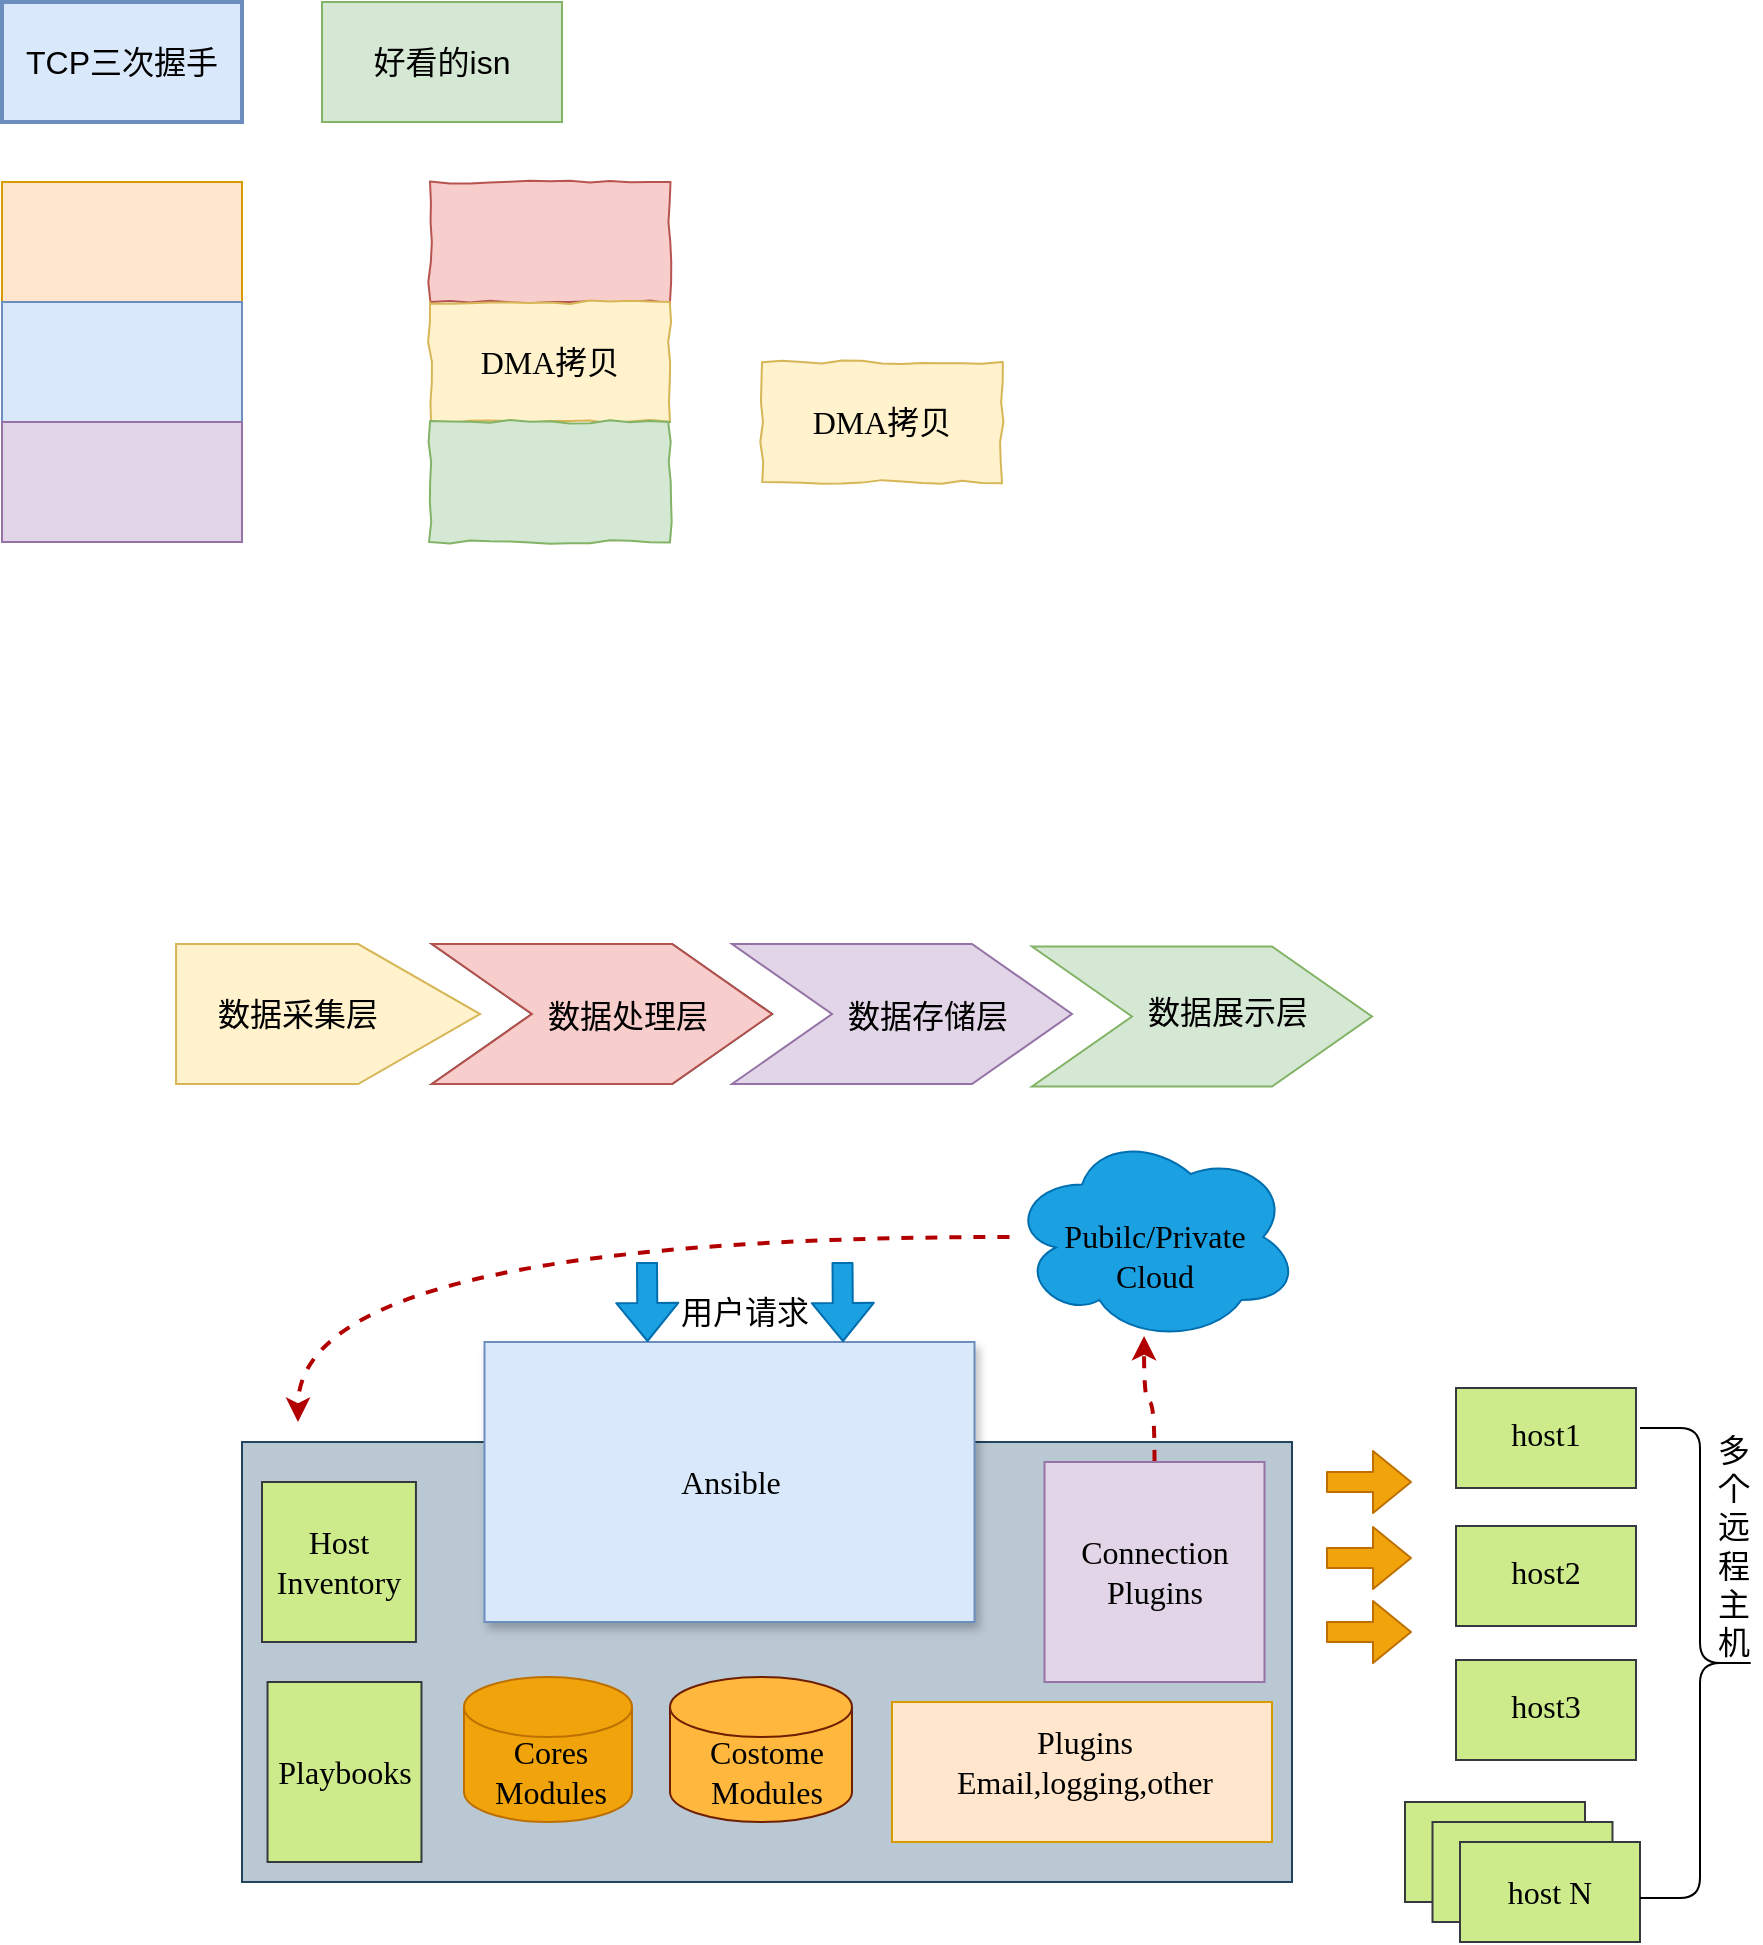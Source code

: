 <mxfile version="14.1.9" type="github">
  <diagram id="j8yHR8XlUsV2LLrprNr8" name="第 1 页">
    <mxGraphModel dx="782" dy="1652" grid="1" gridSize="10" guides="1" tooltips="1" connect="1" arrows="1" fold="1" page="1" pageScale="1" pageWidth="827" pageHeight="1169" background="none" math="0" shadow="0">
      <root>
        <mxCell id="0" />
        <mxCell id="1" parent="0" />
        <mxCell id="nECxH6xkwldsRKD7GX-M-1" value="&lt;font style=&quot;font-size: 16px&quot;&gt;TCP三次握手&lt;/font&gt;" style="whiteSpace=wrap;html=1;strokeWidth=2;fillWeight=4;hachureGap=8;hachureAngle=45;fillColor=#dae8fc;strokeColor=#6c8ebf;" parent="1" vertex="1">
          <mxGeometry x="15" y="-70" width="120" height="60" as="geometry" />
        </mxCell>
        <mxCell id="nECxH6xkwldsRKD7GX-M-2" value="&lt;font style=&quot;font-size: 16px&quot;&gt;好看的isn&lt;/font&gt;" style="whiteSpace=wrap;html=1;fillColor=#d5e8d4;strokeColor=#82b366;" parent="1" vertex="1">
          <mxGeometry x="175" y="-70" width="120" height="60" as="geometry" />
        </mxCell>
        <mxCell id="nECxH6xkwldsRKD7GX-M-4" value="" style="whiteSpace=wrap;html=1;fillColor=#ffe6cc;strokeColor=#d79b00;shadow=0;" parent="1" vertex="1">
          <mxGeometry x="15" y="20" width="120" height="60" as="geometry" />
        </mxCell>
        <mxCell id="nECxH6xkwldsRKD7GX-M-5" value="" style="whiteSpace=wrap;html=1;fillColor=#dae8fc;strokeColor=#6c8ebf;shadow=0;" parent="1" vertex="1">
          <mxGeometry x="15" y="80" width="120" height="60" as="geometry" />
        </mxCell>
        <mxCell id="nECxH6xkwldsRKD7GX-M-6" value="" style="whiteSpace=wrap;html=1;fillColor=#e1d5e7;strokeColor=#9673a6;shadow=0;" parent="1" vertex="1">
          <mxGeometry x="15" y="140" width="120" height="60" as="geometry" />
        </mxCell>
        <mxCell id="nECxH6xkwldsRKD7GX-M-7" value="" style="whiteSpace=wrap;fillColor=#f8cecc;strokeColor=#b85450;shadow=0;fontFamily=Helvetica;html=1;comic=1;" parent="1" vertex="1">
          <mxGeometry x="229" y="20" width="120" height="60" as="geometry" />
        </mxCell>
        <mxCell id="nECxH6xkwldsRKD7GX-M-8" value="&lt;p&gt;&lt;font style=&quot;font-size: 16px&quot; face=&quot;Comic Sans MS&quot;&gt;DMA拷贝&lt;/font&gt;&lt;/p&gt;" style="whiteSpace=wrap;html=1;fillColor=#fff2cc;strokeColor=#d6b656;shadow=0;fontFamily=Helvetica;comic=1;" parent="1" vertex="1">
          <mxGeometry x="229" y="80" width="120" height="60" as="geometry" />
        </mxCell>
        <mxCell id="nECxH6xkwldsRKD7GX-M-9" value="" style="whiteSpace=wrap;html=1;fillColor=#d5e8d4;strokeColor=#82b366;shadow=0;fontFamily=Helvetica;comic=1;" parent="1" vertex="1">
          <mxGeometry x="229" y="140" width="120" height="60" as="geometry" />
        </mxCell>
        <mxCell id="f5DRvRE9oS0pxRLFFLRc-1" value="" style="shape=step;perimeter=stepPerimeter;whiteSpace=wrap;html=1;fixedSize=1;size=50;" parent="1" vertex="1">
          <mxGeometry x="230" y="401.01" width="170" height="70" as="geometry" />
        </mxCell>
        <mxCell id="f5DRvRE9oS0pxRLFFLRc-8" value="" style="shape=offPageConnector;whiteSpace=wrap;html=1;rotation=-90;align=left;size=0.401;labelBackgroundColor=#ffffff;fillColor=#fff2cc;strokeColor=#d6b656;" parent="1" vertex="1">
          <mxGeometry x="143.03" y="360" width="70" height="152.02" as="geometry" />
        </mxCell>
        <mxCell id="f5DRvRE9oS0pxRLFFLRc-10" value="&lt;font style=&quot;font-size: 16px&quot;&gt;&lt;span&gt;数据采集层&lt;/span&gt;&lt;/font&gt;" style="text;html=1;strokeColor=none;fillColor=none;align=center;verticalAlign=middle;whiteSpace=wrap;fontFamily=Comic Sans MS;fontSize=18;" parent="1" vertex="1">
          <mxGeometry x="117.5" y="423.51" width="90" height="25" as="geometry" />
        </mxCell>
        <mxCell id="f5DRvRE9oS0pxRLFFLRc-11" value="&lt;font style=&quot;font-size: 16px&quot;&gt;&lt;span&gt;数据处理层&lt;/span&gt;&lt;/font&gt;" style="text;html=1;strokeColor=none;fillColor=none;align=center;verticalAlign=middle;whiteSpace=wrap;fontFamily=Comic Sans MS;fontSize=18;" parent="1" vertex="1">
          <mxGeometry x="277.5" y="423.51" width="100" height="27.5" as="geometry" />
        </mxCell>
        <mxCell id="f5DRvRE9oS0pxRLFFLRc-12" value="" style="shape=step;perimeter=stepPerimeter;whiteSpace=wrap;html=1;fixedSize=1;size=50;fillColor=#f8cecc;strokeColor=#b85450;" parent="1" vertex="1">
          <mxGeometry x="230" y="401.01" width="170" height="70" as="geometry" />
        </mxCell>
        <mxCell id="f5DRvRE9oS0pxRLFFLRc-13" value="&lt;font style=&quot;font-size: 16px&quot;&gt;&lt;span&gt;数据处理层&lt;/span&gt;&lt;/font&gt;" style="text;html=1;strokeColor=none;fillColor=none;align=center;verticalAlign=middle;whiteSpace=wrap;fontFamily=Comic Sans MS;fontSize=18;" parent="1" vertex="1">
          <mxGeometry x="277.5" y="423.51" width="100" height="27.5" as="geometry" />
        </mxCell>
        <mxCell id="f5DRvRE9oS0pxRLFFLRc-14" value="" style="shape=step;perimeter=stepPerimeter;whiteSpace=wrap;html=1;fixedSize=1;size=50;fillColor=#e1d5e7;strokeColor=#9673a6;" parent="1" vertex="1">
          <mxGeometry x="380" y="401.01" width="170" height="70" as="geometry" />
        </mxCell>
        <mxCell id="f5DRvRE9oS0pxRLFFLRc-15" value="&lt;font style=&quot;font-size: 16px&quot;&gt;&lt;span&gt;数据存储层&lt;/span&gt;&lt;/font&gt;" style="text;html=1;strokeColor=none;fillColor=none;align=center;verticalAlign=middle;whiteSpace=wrap;fontFamily=Comic Sans MS;fontSize=18;" parent="1" vertex="1">
          <mxGeometry x="427.5" y="423.51" width="100" height="27.5" as="geometry" />
        </mxCell>
        <mxCell id="f5DRvRE9oS0pxRLFFLRc-16" value="" style="shape=step;perimeter=stepPerimeter;whiteSpace=wrap;html=1;fixedSize=1;size=50;fillColor=#d5e8d4;strokeColor=#82b366;" parent="1" vertex="1">
          <mxGeometry x="530" y="402.26" width="170" height="70" as="geometry" />
        </mxCell>
        <mxCell id="f5DRvRE9oS0pxRLFFLRc-17" value="&lt;font style=&quot;font-size: 16px&quot;&gt;&lt;span&gt;数据展示层&lt;/span&gt;&lt;/font&gt;" style="text;html=1;strokeColor=none;fillColor=none;align=center;verticalAlign=middle;whiteSpace=wrap;fontFamily=Comic Sans MS;fontSize=18;" parent="1" vertex="1">
          <mxGeometry x="577.5" y="421.01" width="100" height="27.5" as="geometry" />
        </mxCell>
        <mxCell id="f5DRvRE9oS0pxRLFFLRc-50" value="&lt;p&gt;&lt;font style=&quot;font-size: 16px&quot; face=&quot;Comic Sans MS&quot;&gt;DMA拷贝&lt;/font&gt;&lt;/p&gt;" style="whiteSpace=wrap;html=1;fillColor=#fff2cc;strokeColor=#d6b656;shadow=0;fontFamily=Helvetica;comic=1;" parent="1" vertex="1">
          <mxGeometry x="395" y="110" width="120" height="60" as="geometry" />
        </mxCell>
        <mxCell id="bC5BdhrPkuQMpwbaLz4y-2" value="" style="whiteSpace=wrap;html=1;fillColor=#bac8d3;strokeColor=#23445d;shadow=0;" vertex="1" parent="1">
          <mxGeometry x="135" y="650" width="525" height="220" as="geometry" />
        </mxCell>
        <mxCell id="bC5BdhrPkuQMpwbaLz4y-1" value="" style="whiteSpace=wrap;html=1;fillColor=#dae8fc;strokeColor=#6c8ebf;shadow=1;" vertex="1" parent="1">
          <mxGeometry x="256.25" y="600" width="245" height="140" as="geometry" />
        </mxCell>
        <mxCell id="bC5BdhrPkuQMpwbaLz4y-3" value="" style="whiteSpace=wrap;html=1;fillColor=#cdeb8b;strokeColor=#36393d;shadow=0;" vertex="1" parent="1">
          <mxGeometry x="145" y="670" width="76.97" height="80" as="geometry" />
        </mxCell>
        <mxCell id="bC5BdhrPkuQMpwbaLz4y-4" value="" style="whiteSpace=wrap;html=1;fillColor=#cdeb8b;strokeColor=#36393d;shadow=0;" vertex="1" parent="1">
          <mxGeometry x="147.77" y="770" width="76.97" height="90" as="geometry" />
        </mxCell>
        <mxCell id="bC5BdhrPkuQMpwbaLz4y-5" value="" style="whiteSpace=wrap;html=1;fillColor=#cdeb8b;strokeColor=#36393d;shadow=0;" vertex="1" parent="1">
          <mxGeometry x="742" y="623" width="90" height="50" as="geometry" />
        </mxCell>
        <mxCell id="bC5BdhrPkuQMpwbaLz4y-31" style="edgeStyle=orthogonalEdgeStyle;curved=1;rounded=0;orthogonalLoop=1;jettySize=auto;html=1;exitX=0.5;exitY=0;exitDx=0;exitDy=0;entryX=0.464;entryY=0.971;entryDx=0;entryDy=0;entryPerimeter=0;dashed=1;strokeWidth=2;fontFamily=Tahoma;fontSize=16;fontColor=#000000;fillColor=#e51400;strokeColor=#B20000;" edge="1" parent="1" source="bC5BdhrPkuQMpwbaLz4y-6" target="bC5BdhrPkuQMpwbaLz4y-10">
          <mxGeometry relative="1" as="geometry" />
        </mxCell>
        <mxCell id="bC5BdhrPkuQMpwbaLz4y-6" value="" style="whiteSpace=wrap;html=1;fillColor=#e1d5e7;strokeColor=#9673a6;shadow=0;" vertex="1" parent="1">
          <mxGeometry x="536.25" y="660" width="110" height="110" as="geometry" />
        </mxCell>
        <mxCell id="bC5BdhrPkuQMpwbaLz4y-7" value="" style="whiteSpace=wrap;html=1;fillColor=#ffe6cc;strokeColor=#d79b00;shadow=0;" vertex="1" parent="1">
          <mxGeometry x="460" y="780" width="190" height="70" as="geometry" />
        </mxCell>
        <mxCell id="bC5BdhrPkuQMpwbaLz4y-8" value="" style="shape=cylinder3;whiteSpace=wrap;html=1;boundedLbl=1;backgroundOutline=1;size=15;fillColor=#f0a30a;strokeColor=#BD7000;fontColor=#ffffff;" vertex="1" parent="1">
          <mxGeometry x="246" y="767.5" width="84" height="72.5" as="geometry" />
        </mxCell>
        <mxCell id="bC5BdhrPkuQMpwbaLz4y-9" value="" style="shape=cylinder3;whiteSpace=wrap;html=1;boundedLbl=1;backgroundOutline=1;size=15;strokeColor=#6D1F00;fontColor=#ffffff;fillColor=#FFB83D;" vertex="1" parent="1">
          <mxGeometry x="349" y="767.5" width="91" height="72.5" as="geometry" />
        </mxCell>
        <mxCell id="bC5BdhrPkuQMpwbaLz4y-29" style="edgeStyle=orthogonalEdgeStyle;rounded=0;orthogonalLoop=1;jettySize=auto;html=1;fontFamily=Tahoma;fontSize=16;fontColor=#000000;curved=1;dashed=1;strokeWidth=2;fillColor=#e51400;strokeColor=#B20000;" edge="1" parent="1" source="bC5BdhrPkuQMpwbaLz4y-10">
          <mxGeometry relative="1" as="geometry">
            <mxPoint x="520" y="553" as="sourcePoint" />
            <mxPoint x="163" y="640" as="targetPoint" />
            <Array as="points">
              <mxPoint x="163" y="548" />
            </Array>
          </mxGeometry>
        </mxCell>
        <mxCell id="bC5BdhrPkuQMpwbaLz4y-10" value="" style="ellipse;shape=cloud;whiteSpace=wrap;html=1;fillColor=#1ba1e2;strokeColor=#006EAF;fontColor=#ffffff;" vertex="1" parent="1">
          <mxGeometry x="518.75" y="495" width="145" height="105" as="geometry" />
        </mxCell>
        <mxCell id="bC5BdhrPkuQMpwbaLz4y-11" value="Ansible" style="text;html=1;strokeColor=none;fillColor=none;align=center;verticalAlign=middle;whiteSpace=wrap;fontFamily=Tahoma;fontSize=16;" vertex="1" parent="1">
          <mxGeometry x="337.5" y="660" width="82.5" height="20" as="geometry" />
        </mxCell>
        <mxCell id="bC5BdhrPkuQMpwbaLz4y-12" value="&lt;div style=&quot;font-size: 16px;&quot;&gt;Connection&lt;/div&gt;&lt;div style=&quot;font-size: 16px;&quot;&gt;Plugins&lt;br style=&quot;font-size: 16px;&quot;&gt;&lt;/div&gt;" style="text;html=1;strokeColor=none;fillColor=none;align=center;verticalAlign=middle;whiteSpace=wrap;fontFamily=Tahoma;fontSize=16;" vertex="1" parent="1">
          <mxGeometry x="550" y="705" width="82.5" height="20" as="geometry" />
        </mxCell>
        <mxCell id="bC5BdhrPkuQMpwbaLz4y-14" value="&lt;div style=&quot;font-size: 16px;&quot;&gt;Costome&lt;/div&gt;&lt;div style=&quot;font-size: 16px;&quot;&gt;Modules&lt;br style=&quot;font-size: 16px;&quot;&gt;&lt;/div&gt;" style="text;html=1;strokeColor=none;fillColor=none;align=center;verticalAlign=middle;whiteSpace=wrap;fontFamily=Tahoma;fontSize=16;" vertex="1" parent="1">
          <mxGeometry x="356.25" y="805" width="82.5" height="20" as="geometry" />
        </mxCell>
        <mxCell id="bC5BdhrPkuQMpwbaLz4y-17" value="&lt;div&gt;Cores&lt;/div&gt;&lt;div&gt;Modules&lt;br&gt;&lt;/div&gt;" style="text;html=1;strokeColor=none;fillColor=none;align=center;verticalAlign=middle;whiteSpace=wrap;fontFamily=Tahoma;fontSize=16;" vertex="1" parent="1">
          <mxGeometry x="247.75" y="805" width="82.5" height="20" as="geometry" />
        </mxCell>
        <mxCell id="bC5BdhrPkuQMpwbaLz4y-19" value="&lt;div&gt;Host&lt;/div&gt;&lt;div&gt;Inventory&lt;br&gt;&lt;/div&gt;" style="text;html=1;strokeColor=none;fillColor=none;align=center;verticalAlign=middle;whiteSpace=wrap;fontFamily=Tahoma;fontSize=16;" vertex="1" parent="1">
          <mxGeometry x="142.24" y="700" width="82.5" height="20" as="geometry" />
        </mxCell>
        <mxCell id="bC5BdhrPkuQMpwbaLz4y-20" value="Playbooks" style="text;html=1;strokeColor=none;fillColor=none;align=center;verticalAlign=middle;whiteSpace=wrap;fontFamily=Tahoma;fontSize=16;" vertex="1" parent="1">
          <mxGeometry x="144.5" y="805" width="82.5" height="20" as="geometry" />
        </mxCell>
        <mxCell id="bC5BdhrPkuQMpwbaLz4y-21" value="&lt;div&gt;Plugins&lt;/div&gt;&lt;div&gt;Email,logging,other&lt;br&gt;&lt;/div&gt;" style="text;html=1;strokeColor=none;fillColor=none;align=center;verticalAlign=middle;whiteSpace=wrap;fontFamily=Tahoma;fontSize=16;" vertex="1" parent="1">
          <mxGeometry x="515" y="800" width="82.5" height="20" as="geometry" />
        </mxCell>
        <mxCell id="bC5BdhrPkuQMpwbaLz4y-22" value="host1" style="text;html=1;strokeColor=none;fillColor=none;align=center;verticalAlign=middle;whiteSpace=wrap;fontFamily=Tahoma;fontSize=16;" vertex="1" parent="1">
          <mxGeometry x="752" y="633" width="70" height="25" as="geometry" />
        </mxCell>
        <mxCell id="bC5BdhrPkuQMpwbaLz4y-23" value="&lt;div&gt;Pubilc/Private&lt;/div&gt;&lt;div&gt;Cloud&lt;br&gt;&lt;/div&gt;" style="text;html=1;strokeColor=none;fillColor=none;align=center;verticalAlign=middle;whiteSpace=wrap;fontFamily=Tahoma;fontSize=16;" vertex="1" parent="1">
          <mxGeometry x="550" y="546.5" width="82.5" height="20" as="geometry" />
        </mxCell>
        <mxCell id="bC5BdhrPkuQMpwbaLz4y-25" value="" style="curved=1;endArrow=classic;html=1;fontFamily=Tahoma;fontSize=16;fontColor=#000000;strokeColor=none;" edge="1" parent="1">
          <mxGeometry width="50" height="50" relative="1" as="geometry">
            <mxPoint x="510" y="540" as="sourcePoint" />
            <mxPoint x="170" y="630" as="targetPoint" />
            <Array as="points">
              <mxPoint x="440" y="530" />
              <mxPoint x="300" y="550" />
            </Array>
          </mxGeometry>
        </mxCell>
        <mxCell id="bC5BdhrPkuQMpwbaLz4y-34" value="" style="whiteSpace=wrap;html=1;fillColor=#cdeb8b;strokeColor=#36393d;shadow=0;" vertex="1" parent="1">
          <mxGeometry x="742" y="692" width="90" height="50" as="geometry" />
        </mxCell>
        <mxCell id="bC5BdhrPkuQMpwbaLz4y-35" value="host2" style="text;html=1;strokeColor=none;fillColor=none;align=center;verticalAlign=middle;whiteSpace=wrap;fontFamily=Tahoma;fontSize=16;" vertex="1" parent="1">
          <mxGeometry x="752" y="702" width="70" height="25" as="geometry" />
        </mxCell>
        <mxCell id="bC5BdhrPkuQMpwbaLz4y-36" value="" style="whiteSpace=wrap;html=1;fillColor=#cdeb8b;strokeColor=#36393d;shadow=0;" vertex="1" parent="1">
          <mxGeometry x="742" y="759" width="90" height="50" as="geometry" />
        </mxCell>
        <mxCell id="bC5BdhrPkuQMpwbaLz4y-37" value="host3" style="text;html=1;strokeColor=none;fillColor=none;align=center;verticalAlign=middle;whiteSpace=wrap;fontFamily=Tahoma;fontSize=16;" vertex="1" parent="1">
          <mxGeometry x="752" y="769" width="70" height="25" as="geometry" />
        </mxCell>
        <mxCell id="bC5BdhrPkuQMpwbaLz4y-38" value="" style="whiteSpace=wrap;html=1;fillColor=#cdeb8b;strokeColor=#36393d;shadow=0;" vertex="1" parent="1">
          <mxGeometry x="716.5" y="830" width="90" height="50" as="geometry" />
        </mxCell>
        <mxCell id="bC5BdhrPkuQMpwbaLz4y-40" value="" style="whiteSpace=wrap;html=1;fillColor=#cdeb8b;strokeColor=#36393d;shadow=0;" vertex="1" parent="1">
          <mxGeometry x="730.25" y="840" width="90" height="50" as="geometry" />
        </mxCell>
        <mxCell id="bC5BdhrPkuQMpwbaLz4y-41" value="" style="whiteSpace=wrap;html=1;fillColor=#cdeb8b;strokeColor=#36393d;shadow=0;" vertex="1" parent="1">
          <mxGeometry x="744" y="850" width="90" height="50" as="geometry" />
        </mxCell>
        <mxCell id="bC5BdhrPkuQMpwbaLz4y-42" value="host N" style="text;html=1;strokeColor=none;fillColor=none;align=center;verticalAlign=middle;whiteSpace=wrap;fontFamily=Tahoma;fontSize=16;" vertex="1" parent="1">
          <mxGeometry x="754" y="862.5" width="70" height="25" as="geometry" />
        </mxCell>
        <mxCell id="bC5BdhrPkuQMpwbaLz4y-46" value="" style="shape=flexArrow;endArrow=classic;html=1;strokeWidth=1;fontFamily=Tahoma;fontSize=16;fontColor=#000000;fillColor=#1ba1e2;strokeColor=#006EAF;" edge="1" parent="1">
          <mxGeometry width="50" height="50" relative="1" as="geometry">
            <mxPoint x="337.5" y="560" as="sourcePoint" />
            <mxPoint x="337.75" y="600" as="targetPoint" />
          </mxGeometry>
        </mxCell>
        <mxCell id="bC5BdhrPkuQMpwbaLz4y-48" value="" style="shape=flexArrow;endArrow=classic;html=1;strokeWidth=1;fontFamily=Tahoma;fontSize=16;fontColor=#000000;fillColor=#1ba1e2;strokeColor=#006EAF;" edge="1" parent="1">
          <mxGeometry width="50" height="50" relative="1" as="geometry">
            <mxPoint x="435.25" y="560" as="sourcePoint" />
            <mxPoint x="435.5" y="600" as="targetPoint" />
          </mxGeometry>
        </mxCell>
        <mxCell id="bC5BdhrPkuQMpwbaLz4y-49" value="用户请求" style="text;html=1;strokeColor=none;fillColor=none;align=center;verticalAlign=middle;whiteSpace=wrap;fontFamily=Verdana;fontSize=16;" vertex="1" parent="1">
          <mxGeometry x="345" y="575" width="82.5" height="20" as="geometry" />
        </mxCell>
        <mxCell id="bC5BdhrPkuQMpwbaLz4y-50" value="" style="shape=flexArrow;endArrow=classic;html=1;strokeWidth=1;fontFamily=Tahoma;fontSize=16;fontColor=#000000;fillColor=#f0a30a;strokeColor=#BD7000;" edge="1" parent="1">
          <mxGeometry width="50" height="50" relative="1" as="geometry">
            <mxPoint x="677" y="670" as="sourcePoint" />
            <mxPoint x="720" y="670" as="targetPoint" />
          </mxGeometry>
        </mxCell>
        <mxCell id="bC5BdhrPkuQMpwbaLz4y-51" value="" style="shape=flexArrow;endArrow=classic;html=1;strokeWidth=1;fontFamily=Tahoma;fontSize=16;fontColor=#000000;fillColor=#f0a30a;strokeColor=#BD7000;" edge="1" parent="1">
          <mxGeometry width="50" height="50" relative="1" as="geometry">
            <mxPoint x="677" y="745" as="sourcePoint" />
            <mxPoint x="720" y="745" as="targetPoint" />
          </mxGeometry>
        </mxCell>
        <mxCell id="bC5BdhrPkuQMpwbaLz4y-52" value="" style="shape=flexArrow;endArrow=classic;html=1;strokeWidth=1;fontFamily=Tahoma;fontSize=16;fontColor=#000000;fillColor=#f0a30a;strokeColor=#BD7000;" edge="1" parent="1">
          <mxGeometry width="50" height="50" relative="1" as="geometry">
            <mxPoint x="677" y="708" as="sourcePoint" />
            <mxPoint x="720" y="708" as="targetPoint" />
          </mxGeometry>
        </mxCell>
        <mxCell id="bC5BdhrPkuQMpwbaLz4y-53" value="" style="shape=curlyBracket;whiteSpace=wrap;html=1;rounded=1;fillColor=#FF8000;fontFamily=Verdana;fontSize=16;fontColor=#000000;shadow=0;direction=west;" vertex="1" parent="1">
          <mxGeometry x="834" y="643" width="60" height="235" as="geometry" />
        </mxCell>
        <mxCell id="bC5BdhrPkuQMpwbaLz4y-54" value="多个远程主机" style="text;html=1;strokeColor=none;fillColor=none;align=center;verticalAlign=middle;whiteSpace=wrap;fontFamily=Tahoma;fontSize=16;" vertex="1" parent="1">
          <mxGeometry x="871" y="634" width="20" height="135" as="geometry" />
        </mxCell>
      </root>
    </mxGraphModel>
  </diagram>
</mxfile>
